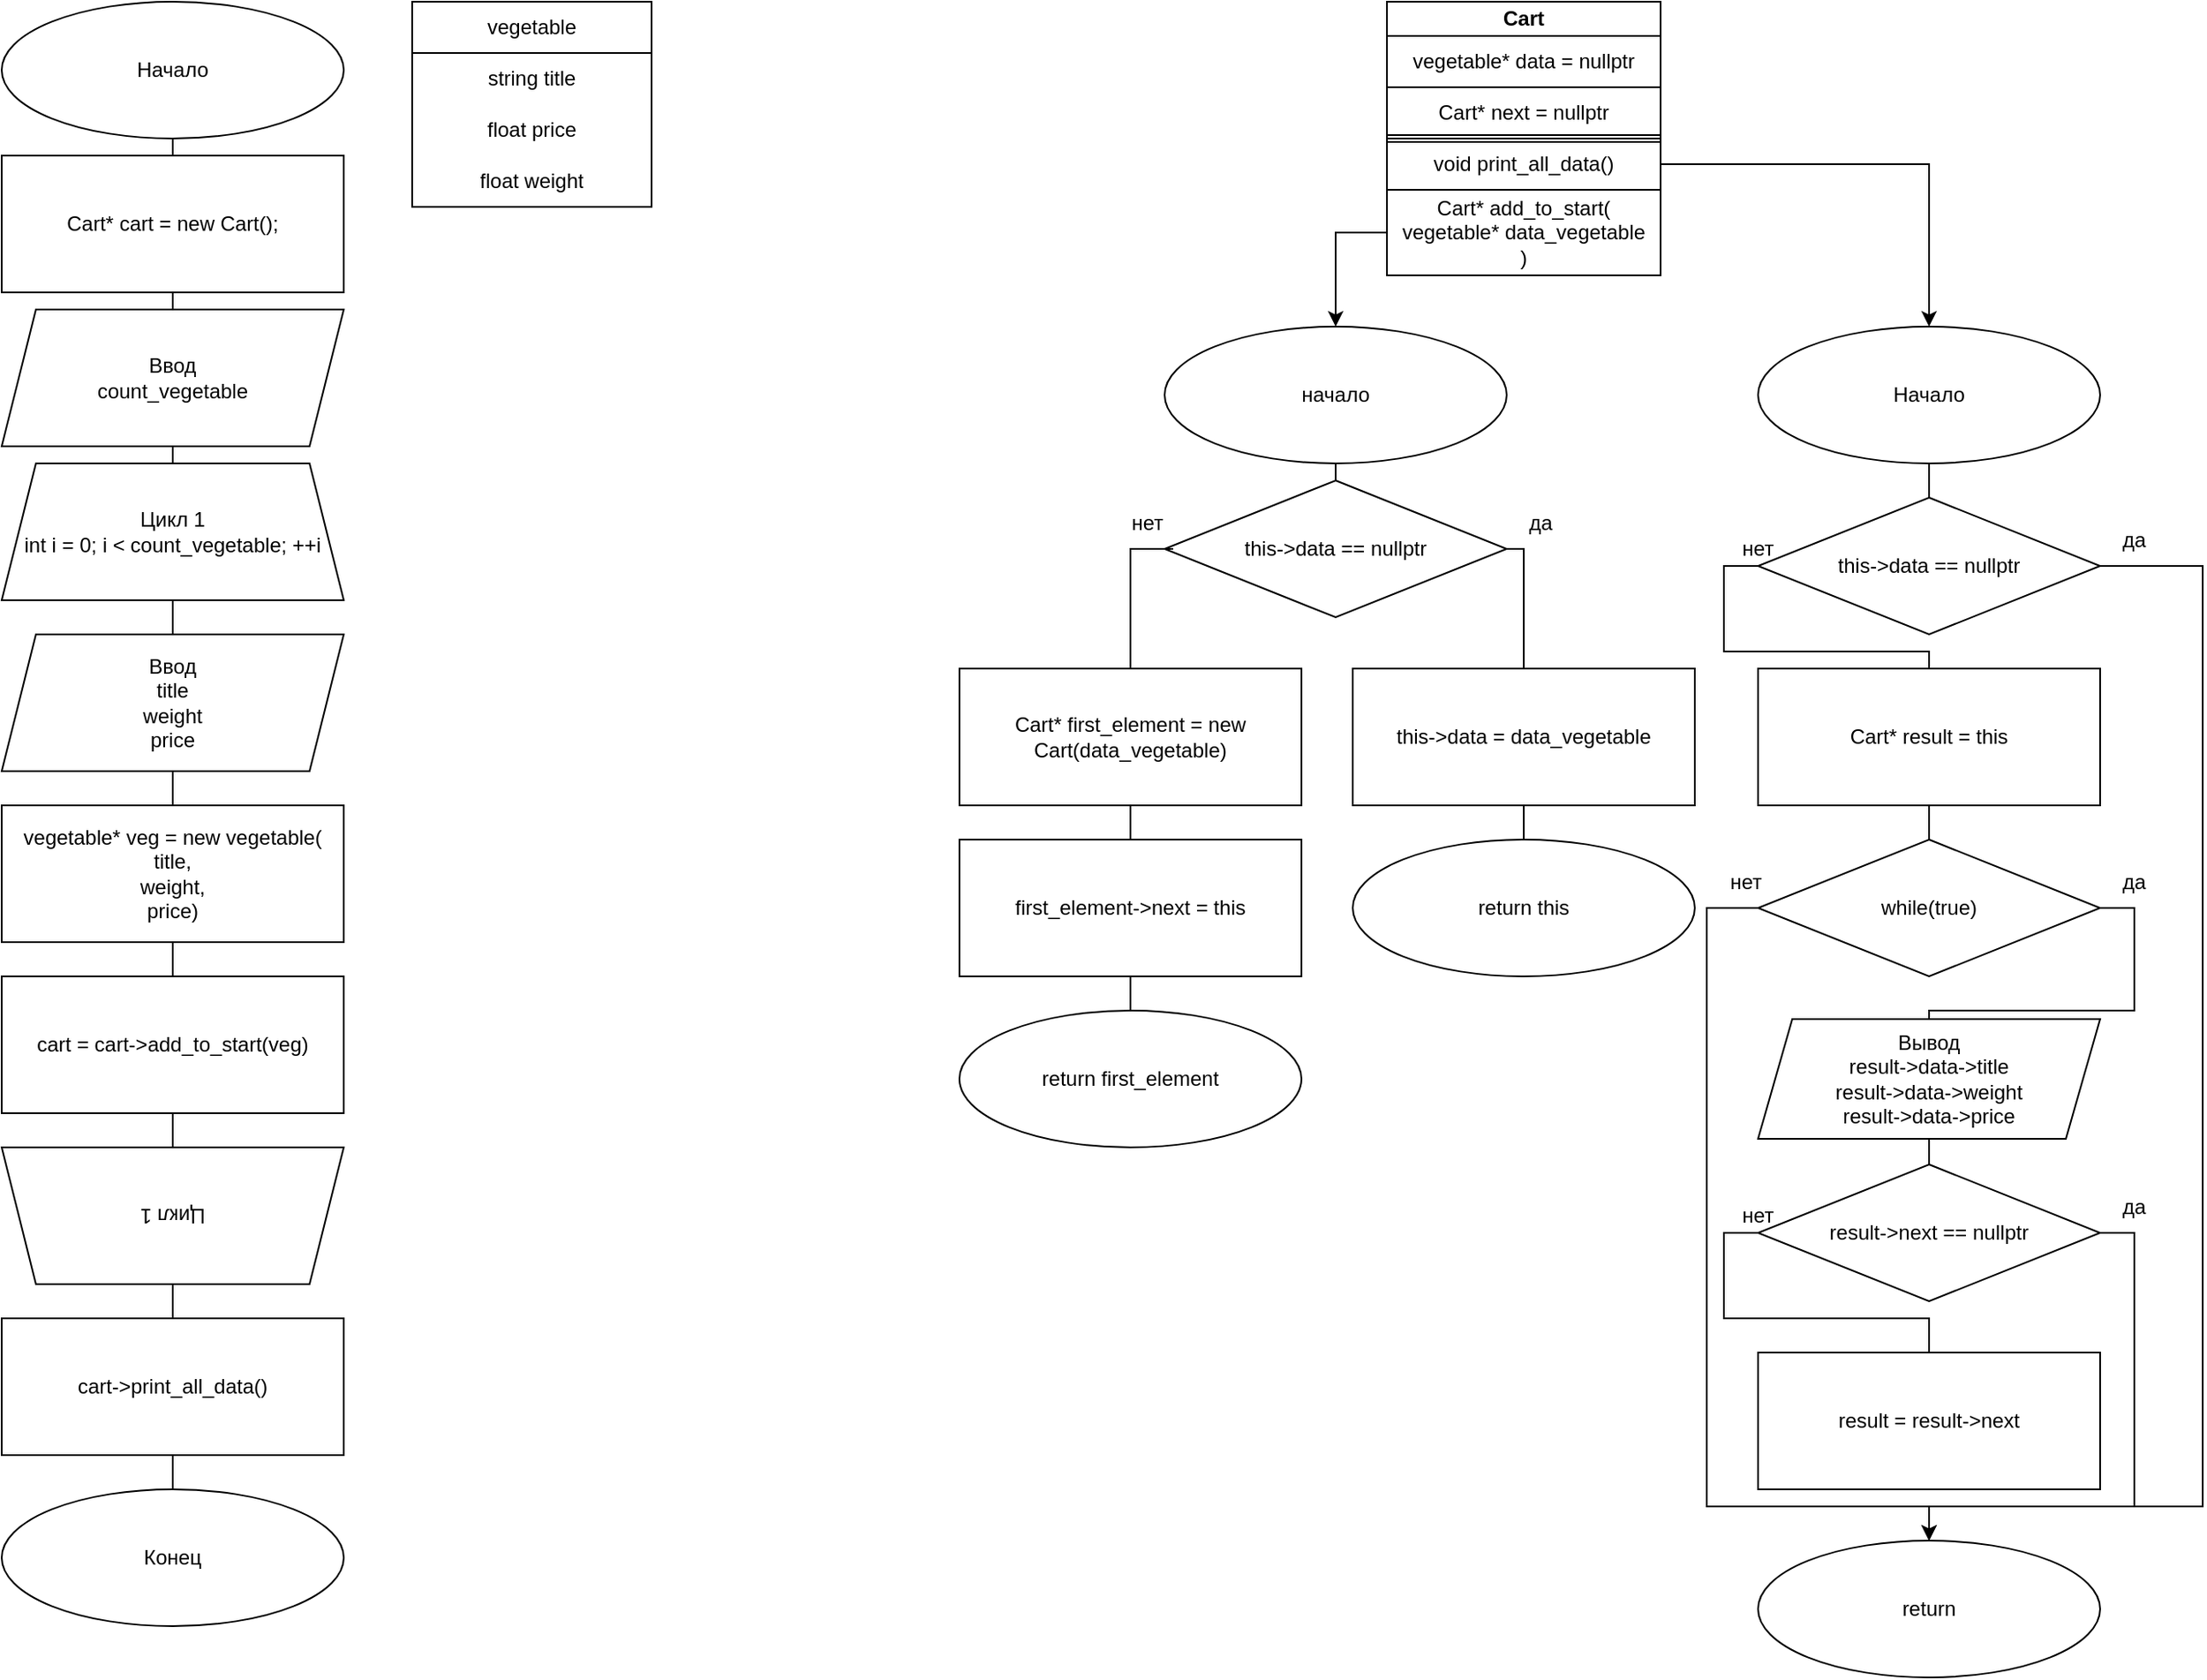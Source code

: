 <mxfile version="20.8.20" type="device"><diagram name="Page-1" id="EkD_ioALcw5NHy2xXUE6"><mxGraphModel dx="1600" dy="946" grid="1" gridSize="10" guides="1" tooltips="1" connect="1" arrows="1" fold="1" page="1" pageScale="1" pageWidth="850" pageHeight="1100" math="0" shadow="0"><root><mxCell id="0"/><mxCell id="1" parent="0"/><mxCell id="F2u0unWCke4BVDw1pLv5-13" style="rounded=0;orthogonalLoop=1;jettySize=auto;html=1;exitX=0.5;exitY=1;exitDx=0;exitDy=0;entryX=0.5;entryY=0;entryDx=0;entryDy=0;shape=link;strokeColor=none;" edge="1" parent="1" source="F2u0unWCke4BVDw1pLv5-1" target="F2u0unWCke4BVDw1pLv5-2"><mxGeometry relative="1" as="geometry"/></mxCell><mxCell id="F2u0unWCke4BVDw1pLv5-17" style="edgeStyle=none;rounded=0;orthogonalLoop=1;jettySize=auto;html=1;exitX=0.5;exitY=1;exitDx=0;exitDy=0;entryX=0.5;entryY=0;entryDx=0;entryDy=0;endArrow=none;endFill=0;" edge="1" parent="1" source="F2u0unWCke4BVDw1pLv5-1" target="F2u0unWCke4BVDw1pLv5-2"><mxGeometry relative="1" as="geometry"/></mxCell><mxCell id="F2u0unWCke4BVDw1pLv5-1" value="Начало" style="ellipse;whiteSpace=wrap;html=1;" vertex="1" parent="1"><mxGeometry width="200" height="80" as="geometry"/></mxCell><mxCell id="F2u0unWCke4BVDw1pLv5-18" style="edgeStyle=none;rounded=0;orthogonalLoop=1;jettySize=auto;html=1;exitX=0.5;exitY=1;exitDx=0;exitDy=0;entryX=0.5;entryY=0;entryDx=0;entryDy=0;endArrow=none;endFill=0;" edge="1" parent="1" source="F2u0unWCke4BVDw1pLv5-2" target="F2u0unWCke4BVDw1pLv5-3"><mxGeometry relative="1" as="geometry"/></mxCell><mxCell id="F2u0unWCke4BVDw1pLv5-2" value="Cart* cart = new Cart();" style="rounded=0;whiteSpace=wrap;html=1;" vertex="1" parent="1"><mxGeometry y="90" width="200" height="80" as="geometry"/></mxCell><mxCell id="F2u0unWCke4BVDw1pLv5-19" style="edgeStyle=none;rounded=0;orthogonalLoop=1;jettySize=auto;html=1;exitX=0.5;exitY=1;exitDx=0;exitDy=0;entryX=0.5;entryY=0;entryDx=0;entryDy=0;endArrow=none;endFill=0;" edge="1" parent="1" source="F2u0unWCke4BVDw1pLv5-3" target="F2u0unWCke4BVDw1pLv5-4"><mxGeometry relative="1" as="geometry"/></mxCell><mxCell id="F2u0unWCke4BVDw1pLv5-3" value="Ввод&lt;br&gt;count_vegetable" style="shape=parallelogram;perimeter=parallelogramPerimeter;whiteSpace=wrap;html=1;fixedSize=1;" vertex="1" parent="1"><mxGeometry y="180" width="200" height="80" as="geometry"/></mxCell><mxCell id="F2u0unWCke4BVDw1pLv5-20" style="edgeStyle=none;rounded=0;orthogonalLoop=1;jettySize=auto;html=1;exitX=0.5;exitY=1;exitDx=0;exitDy=0;entryX=0.5;entryY=0;entryDx=0;entryDy=0;endArrow=none;endFill=0;" edge="1" parent="1" source="F2u0unWCke4BVDw1pLv5-4" target="F2u0unWCke4BVDw1pLv5-5"><mxGeometry relative="1" as="geometry"/></mxCell><mxCell id="F2u0unWCke4BVDw1pLv5-4" value="Цикл 1&lt;br&gt;int i = 0; i &amp;lt; count_vegetable; ++i" style="shape=trapezoid;perimeter=trapezoidPerimeter;whiteSpace=wrap;html=1;fixedSize=1;" vertex="1" parent="1"><mxGeometry y="270" width="200" height="80" as="geometry"/></mxCell><mxCell id="F2u0unWCke4BVDw1pLv5-21" style="edgeStyle=none;rounded=0;orthogonalLoop=1;jettySize=auto;html=1;exitX=0.5;exitY=1;exitDx=0;exitDy=0;entryX=0.5;entryY=0;entryDx=0;entryDy=0;endArrow=none;endFill=0;" edge="1" parent="1" source="F2u0unWCke4BVDw1pLv5-5" target="F2u0unWCke4BVDw1pLv5-7"><mxGeometry relative="1" as="geometry"/></mxCell><mxCell id="F2u0unWCke4BVDw1pLv5-5" value="Ввод&lt;br&gt;title&lt;br&gt;weight&lt;br&gt;price" style="shape=parallelogram;perimeter=parallelogramPerimeter;whiteSpace=wrap;html=1;fixedSize=1;" vertex="1" parent="1"><mxGeometry y="370" width="200" height="80" as="geometry"/></mxCell><mxCell id="F2u0unWCke4BVDw1pLv5-22" style="edgeStyle=none;rounded=0;orthogonalLoop=1;jettySize=auto;html=1;exitX=0.5;exitY=1;exitDx=0;exitDy=0;entryX=0.5;entryY=0;entryDx=0;entryDy=0;endArrow=none;endFill=0;" edge="1" parent="1" source="F2u0unWCke4BVDw1pLv5-7" target="F2u0unWCke4BVDw1pLv5-8"><mxGeometry relative="1" as="geometry"/></mxCell><mxCell id="F2u0unWCke4BVDw1pLv5-7" value="vegetable* veg = new vegetable(&lt;br&gt;&lt;div&gt;title,&lt;/div&gt;&lt;div&gt;weight,&lt;/div&gt;&lt;div&gt;price)&lt;/div&gt;" style="rounded=0;whiteSpace=wrap;html=1;" vertex="1" parent="1"><mxGeometry y="470" width="200" height="80" as="geometry"/></mxCell><mxCell id="F2u0unWCke4BVDw1pLv5-23" style="edgeStyle=none;rounded=0;orthogonalLoop=1;jettySize=auto;html=1;exitX=0.5;exitY=1;exitDx=0;exitDy=0;entryX=0.5;entryY=1;entryDx=0;entryDy=0;endArrow=none;endFill=0;" edge="1" parent="1" source="F2u0unWCke4BVDw1pLv5-8" target="F2u0unWCke4BVDw1pLv5-9"><mxGeometry relative="1" as="geometry"/></mxCell><mxCell id="F2u0unWCke4BVDw1pLv5-8" value="cart = cart-&amp;gt;add_to_start(veg)" style="rounded=0;whiteSpace=wrap;html=1;" vertex="1" parent="1"><mxGeometry y="570" width="200" height="80" as="geometry"/></mxCell><mxCell id="F2u0unWCke4BVDw1pLv5-24" style="edgeStyle=none;rounded=0;orthogonalLoop=1;jettySize=auto;html=1;exitX=0.5;exitY=0;exitDx=0;exitDy=0;entryX=0.5;entryY=0;entryDx=0;entryDy=0;endArrow=none;endFill=0;" edge="1" parent="1" source="F2u0unWCke4BVDw1pLv5-9" target="F2u0unWCke4BVDw1pLv5-10"><mxGeometry relative="1" as="geometry"/></mxCell><mxCell id="F2u0unWCke4BVDw1pLv5-25" style="edgeStyle=none;rounded=0;orthogonalLoop=1;jettySize=auto;html=1;exitX=0.5;exitY=1;exitDx=0;exitDy=0;entryX=0.5;entryY=0;entryDx=0;entryDy=0;endArrow=none;endFill=0;" edge="1" parent="1" source="F2u0unWCke4BVDw1pLv5-10" target="F2u0unWCke4BVDw1pLv5-12"><mxGeometry relative="1" as="geometry"/></mxCell><mxCell id="F2u0unWCke4BVDw1pLv5-10" value="cart-&amp;gt;print_all_data()" style="rounded=0;whiteSpace=wrap;html=1;" vertex="1" parent="1"><mxGeometry y="770" width="200" height="80" as="geometry"/></mxCell><mxCell id="F2u0unWCke4BVDw1pLv5-12" value="Конец" style="ellipse;whiteSpace=wrap;html=1;" vertex="1" parent="1"><mxGeometry y="870" width="200" height="80" as="geometry"/></mxCell><mxCell id="F2u0unWCke4BVDw1pLv5-9" value="Цикл 1" style="shape=trapezoid;perimeter=trapezoidPerimeter;whiteSpace=wrap;html=1;fixedSize=1;rotation=-180;flipH=1;flipV=0;" vertex="1" parent="1"><mxGeometry y="670" width="200" height="80" as="geometry"/></mxCell><mxCell id="F2u0unWCke4BVDw1pLv5-27" value="vegetable" style="swimlane;fontStyle=0;childLayout=stackLayout;horizontal=1;startSize=30;horizontalStack=0;resizeParent=1;resizeParentMax=0;resizeLast=0;collapsible=1;marginBottom=0;whiteSpace=wrap;html=1;" vertex="1" parent="1"><mxGeometry x="240" width="140" height="120" as="geometry"><mxRectangle x="240" width="90" height="30" as="alternateBounds"/></mxGeometry></mxCell><mxCell id="F2u0unWCke4BVDw1pLv5-28" value="string title" style="text;strokeColor=none;fillColor=none;align=center;verticalAlign=middle;spacingLeft=4;spacingRight=4;overflow=hidden;points=[[0,0.5],[1,0.5]];portConstraint=eastwest;rotatable=0;whiteSpace=wrap;html=1;" vertex="1" parent="F2u0unWCke4BVDw1pLv5-27"><mxGeometry y="30" width="140" height="30" as="geometry"/></mxCell><mxCell id="F2u0unWCke4BVDw1pLv5-29" value="float price" style="text;strokeColor=none;fillColor=none;align=center;verticalAlign=middle;spacingLeft=4;spacingRight=4;overflow=hidden;points=[[0,0.5],[1,0.5]];portConstraint=eastwest;rotatable=0;whiteSpace=wrap;html=1;" vertex="1" parent="F2u0unWCke4BVDw1pLv5-27"><mxGeometry y="60" width="140" height="30" as="geometry"/></mxCell><mxCell id="F2u0unWCke4BVDw1pLv5-30" value="float weight" style="text;strokeColor=none;fillColor=none;align=center;verticalAlign=middle;spacingLeft=4;spacingRight=4;overflow=hidden;points=[[0,0.5],[1,0.5]];portConstraint=eastwest;rotatable=0;whiteSpace=wrap;html=1;" vertex="1" parent="F2u0unWCke4BVDw1pLv5-27"><mxGeometry y="90" width="140" height="30" as="geometry"/></mxCell><mxCell id="F2u0unWCke4BVDw1pLv5-33" value="Cart" style="swimlane;whiteSpace=wrap;html=1;startSize=20;" vertex="1" parent="1"><mxGeometry x="810" width="160" height="160" as="geometry"/></mxCell><mxCell id="F2u0unWCke4BVDw1pLv5-34" value="vegetable* data = nullptr" style="rounded=0;whiteSpace=wrap;html=1;" vertex="1" parent="F2u0unWCke4BVDw1pLv5-33"><mxGeometry y="20" width="160" height="30" as="geometry"/></mxCell><mxCell id="F2u0unWCke4BVDw1pLv5-35" value="Cart* next = nullptr" style="rounded=0;whiteSpace=wrap;html=1;" vertex="1" parent="F2u0unWCke4BVDw1pLv5-33"><mxGeometry y="50" width="160" height="30" as="geometry"/></mxCell><mxCell id="F2u0unWCke4BVDw1pLv5-37" value="void print_all_data()" style="rounded=0;whiteSpace=wrap;html=1;" vertex="1" parent="F2u0unWCke4BVDw1pLv5-33"><mxGeometry y="80" width="160" height="30" as="geometry"/></mxCell><mxCell id="F2u0unWCke4BVDw1pLv5-43" value="" style="shape=link;html=1;rounded=0;fontColor=#000000;endArrow=none;endFill=0;entryX=1;entryY=0;entryDx=0;entryDy=0;exitX=0;exitY=0;exitDx=0;exitDy=0;" edge="1" parent="F2u0unWCke4BVDw1pLv5-33" source="F2u0unWCke4BVDw1pLv5-37"><mxGeometry width="100" relative="1" as="geometry"><mxPoint x="20" y="80" as="sourcePoint"/><mxPoint x="160" y="80" as="targetPoint"/></mxGeometry></mxCell><mxCell id="F2u0unWCke4BVDw1pLv5-38" value="&lt;div&gt;Cart* add_to_start(&lt;/div&gt;&lt;div&gt;vegetable* data_vegetable&lt;/div&gt;&lt;div&gt;)&lt;/div&gt;" style="rounded=0;whiteSpace=wrap;html=1;" vertex="1" parent="F2u0unWCke4BVDw1pLv5-33"><mxGeometry y="110" width="160" height="50" as="geometry"/></mxCell><mxCell id="F2u0unWCke4BVDw1pLv5-57" style="edgeStyle=none;rounded=0;orthogonalLoop=1;jettySize=auto;html=1;exitX=0.5;exitY=1;exitDx=0;exitDy=0;entryX=0.5;entryY=0;entryDx=0;entryDy=0;fontColor=#000000;endArrow=none;endFill=0;" edge="1" parent="1" source="F2u0unWCke4BVDw1pLv5-48" target="F2u0unWCke4BVDw1pLv5-49"><mxGeometry relative="1" as="geometry"/></mxCell><mxCell id="F2u0unWCke4BVDw1pLv5-48" value="начало" style="ellipse;whiteSpace=wrap;html=1;labelBackgroundColor=none;labelBorderColor=none;fontColor=#000000;" vertex="1" parent="1"><mxGeometry x="680" y="190" width="200" height="80" as="geometry"/></mxCell><mxCell id="F2u0unWCke4BVDw1pLv5-66" style="edgeStyle=orthogonalEdgeStyle;rounded=0;orthogonalLoop=1;jettySize=auto;html=1;exitX=1;exitY=0.5;exitDx=0;exitDy=0;entryX=0.5;entryY=0;entryDx=0;entryDy=0;fontColor=#000000;endArrow=none;endFill=0;elbow=vertical;" edge="1" parent="1" source="F2u0unWCke4BVDw1pLv5-49" target="F2u0unWCke4BVDw1pLv5-50"><mxGeometry relative="1" as="geometry"><Array as="points"><mxPoint x="890" y="320"/></Array></mxGeometry></mxCell><mxCell id="F2u0unWCke4BVDw1pLv5-49" value="this-&amp;gt;data == nullptr" style="rhombus;whiteSpace=wrap;html=1;labelBackgroundColor=none;labelBorderColor=none;fontColor=#000000;" vertex="1" parent="1"><mxGeometry x="680" y="280" width="200" height="80" as="geometry"/></mxCell><mxCell id="F2u0unWCke4BVDw1pLv5-62" style="edgeStyle=none;rounded=0;orthogonalLoop=1;jettySize=auto;html=1;exitX=0.5;exitY=1;exitDx=0;exitDy=0;entryX=0.5;entryY=0;entryDx=0;entryDy=0;fontColor=#000000;endArrow=none;endFill=0;elbow=vertical;" edge="1" parent="1" source="F2u0unWCke4BVDw1pLv5-50" target="F2u0unWCke4BVDw1pLv5-54"><mxGeometry relative="1" as="geometry"/></mxCell><mxCell id="F2u0unWCke4BVDw1pLv5-50" value="this-&amp;gt;data = data_vegetable" style="rounded=0;whiteSpace=wrap;html=1;labelBackgroundColor=none;labelBorderColor=none;fontColor=#000000;" vertex="1" parent="1"><mxGeometry x="790" y="390" width="200" height="80" as="geometry"/></mxCell><mxCell id="4xajRH1SV62KbejZrKV_-46" style="edgeStyle=none;rounded=0;orthogonalLoop=1;jettySize=auto;html=1;exitX=0.5;exitY=1;exitDx=0;exitDy=0;entryX=0.5;entryY=0;entryDx=0;entryDy=0;fontColor=#000000;startArrow=none;startFill=0;endArrow=none;endFill=0;elbow=vertical;" edge="1" parent="1" source="F2u0unWCke4BVDw1pLv5-51" target="F2u0unWCke4BVDw1pLv5-55"><mxGeometry relative="1" as="geometry"/></mxCell><mxCell id="F2u0unWCke4BVDw1pLv5-51" value="Cart* first_element = new Cart(data_vegetable)" style="rounded=0;whiteSpace=wrap;html=1;labelBackgroundColor=none;labelBorderColor=none;fontColor=#000000;" vertex="1" parent="1"><mxGeometry x="560" y="390" width="200" height="80" as="geometry"/></mxCell><mxCell id="F2u0unWCke4BVDw1pLv5-54" value="return this" style="ellipse;whiteSpace=wrap;html=1;labelBackgroundColor=none;labelBorderColor=none;fontColor=#000000;" vertex="1" parent="1"><mxGeometry x="790" y="490" width="200" height="80" as="geometry"/></mxCell><mxCell id="4xajRH1SV62KbejZrKV_-47" style="edgeStyle=none;rounded=0;orthogonalLoop=1;jettySize=auto;html=1;exitX=0.5;exitY=1;exitDx=0;exitDy=0;entryX=0.5;entryY=0;entryDx=0;entryDy=0;fontColor=#000000;startArrow=none;startFill=0;endArrow=none;endFill=0;elbow=vertical;" edge="1" parent="1" source="F2u0unWCke4BVDw1pLv5-55" target="F2u0unWCke4BVDw1pLv5-56"><mxGeometry relative="1" as="geometry"/></mxCell><mxCell id="F2u0unWCke4BVDw1pLv5-55" value="first_element-&amp;gt;next = this" style="rounded=0;whiteSpace=wrap;html=1;labelBackgroundColor=none;labelBorderColor=none;fontColor=#000000;" vertex="1" parent="1"><mxGeometry x="560" y="490" width="200" height="80" as="geometry"/></mxCell><mxCell id="F2u0unWCke4BVDw1pLv5-56" value="return first_element" style="ellipse;whiteSpace=wrap;html=1;labelBackgroundColor=none;labelBorderColor=none;fontColor=#000000;" vertex="1" parent="1"><mxGeometry x="560" y="590" width="200" height="80" as="geometry"/></mxCell><mxCell id="4xajRH1SV62KbejZrKV_-13" style="edgeStyle=none;rounded=0;orthogonalLoop=1;jettySize=auto;html=1;exitX=0.5;exitY=1;exitDx=0;exitDy=0;entryX=0.5;entryY=0;entryDx=0;entryDy=0;fontColor=#000000;endArrow=none;endFill=0;elbow=vertical;" edge="1" parent="1" source="4xajRH1SV62KbejZrKV_-1" target="4xajRH1SV62KbejZrKV_-4"><mxGeometry relative="1" as="geometry"/></mxCell><mxCell id="4xajRH1SV62KbejZrKV_-1" value="Начало" style="ellipse;whiteSpace=wrap;html=1;labelBackgroundColor=none;labelBorderColor=none;fontColor=#000000;" vertex="1" parent="1"><mxGeometry x="1027" y="190" width="200" height="80" as="geometry"/></mxCell><mxCell id="4xajRH1SV62KbejZrKV_-17" style="edgeStyle=orthogonalEdgeStyle;rounded=0;orthogonalLoop=1;jettySize=auto;html=1;exitX=1;exitY=0.5;exitDx=0;exitDy=0;entryX=0.5;entryY=0.25;entryDx=0;entryDy=0;entryPerimeter=0;fontColor=#000000;endArrow=none;endFill=0;elbow=vertical;" edge="1" parent="1" source="4xajRH1SV62KbejZrKV_-4" target="4xajRH1SV62KbejZrKV_-12"><mxGeometry relative="1" as="geometry"><Array as="points"><mxPoint x="1287" y="330"/><mxPoint x="1287" y="880"/><mxPoint x="1127" y="880"/></Array></mxGeometry></mxCell><mxCell id="4xajRH1SV62KbejZrKV_-4" value="this-&amp;gt;data == nullptr" style="rhombus;whiteSpace=wrap;html=1;labelBackgroundColor=none;labelBorderColor=none;fontColor=#000000;" vertex="1" parent="1"><mxGeometry x="1027" y="290" width="200" height="80" as="geometry"/></mxCell><mxCell id="4xajRH1SV62KbejZrKV_-14" style="edgeStyle=none;rounded=0;orthogonalLoop=1;jettySize=auto;html=1;exitX=0.5;exitY=1;exitDx=0;exitDy=0;entryX=0.5;entryY=0;entryDx=0;entryDy=0;fontColor=#000000;endArrow=none;endFill=0;elbow=vertical;" edge="1" parent="1" source="4xajRH1SV62KbejZrKV_-6" target="4xajRH1SV62KbejZrKV_-7"><mxGeometry relative="1" as="geometry"/></mxCell><mxCell id="4xajRH1SV62KbejZrKV_-20" style="edgeStyle=orthogonalEdgeStyle;rounded=0;orthogonalLoop=1;jettySize=auto;html=1;exitX=0.5;exitY=0;exitDx=0;exitDy=0;entryX=0;entryY=0.5;entryDx=0;entryDy=0;fontColor=#000000;endArrow=none;endFill=0;elbow=vertical;" edge="1" parent="1" source="4xajRH1SV62KbejZrKV_-6" target="4xajRH1SV62KbejZrKV_-4"><mxGeometry relative="1" as="geometry"><Array as="points"><mxPoint x="1127" y="380"/><mxPoint x="1007" y="380"/><mxPoint x="1007" y="330"/></Array></mxGeometry></mxCell><mxCell id="4xajRH1SV62KbejZrKV_-6" value="Cart* result = this" style="rounded=0;whiteSpace=wrap;html=1;labelBackgroundColor=none;labelBorderColor=none;fontColor=#000000;" vertex="1" parent="1"><mxGeometry x="1027" y="390" width="200" height="80" as="geometry"/></mxCell><mxCell id="4xajRH1SV62KbejZrKV_-21" style="edgeStyle=orthogonalEdgeStyle;rounded=0;orthogonalLoop=1;jettySize=auto;html=1;exitX=1;exitY=0.5;exitDx=0;exitDy=0;entryX=0.5;entryY=0;entryDx=0;entryDy=0;fontColor=#000000;endArrow=none;endFill=0;elbow=vertical;" edge="1" parent="1" source="4xajRH1SV62KbejZrKV_-7" target="4xajRH1SV62KbejZrKV_-9"><mxGeometry relative="1" as="geometry"/></mxCell><mxCell id="4xajRH1SV62KbejZrKV_-25" style="edgeStyle=orthogonalEdgeStyle;rounded=0;orthogonalLoop=1;jettySize=auto;html=1;exitX=0;exitY=0.5;exitDx=0;exitDy=0;entryX=0.5;entryY=0;entryDx=0;entryDy=0;fontColor=#000000;endArrow=classic;endFill=1;elbow=vertical;" edge="1" parent="1" source="4xajRH1SV62KbejZrKV_-7" target="4xajRH1SV62KbejZrKV_-12"><mxGeometry relative="1" as="geometry"><Array as="points"><mxPoint x="997" y="530"/><mxPoint x="997" y="880"/><mxPoint x="1127" y="880"/></Array></mxGeometry></mxCell><mxCell id="4xajRH1SV62KbejZrKV_-7" value="while(true)" style="rhombus;whiteSpace=wrap;html=1;labelBackgroundColor=none;labelBorderColor=none;fontColor=#000000;" vertex="1" parent="1"><mxGeometry x="1027" y="490" width="200" height="80" as="geometry"/></mxCell><mxCell id="4xajRH1SV62KbejZrKV_-28" style="edgeStyle=none;rounded=0;orthogonalLoop=1;jettySize=auto;html=1;exitX=0.5;exitY=1;exitDx=0;exitDy=0;entryX=0.5;entryY=0;entryDx=0;entryDy=0;fontColor=#000000;startArrow=none;startFill=0;endArrow=none;endFill=0;elbow=vertical;" edge="1" parent="1" source="4xajRH1SV62KbejZrKV_-9" target="4xajRH1SV62KbejZrKV_-10"><mxGeometry relative="1" as="geometry"/></mxCell><mxCell id="4xajRH1SV62KbejZrKV_-9" value="&lt;div&gt;Вывод&lt;/div&gt;&lt;div&gt;result-&amp;gt;data-&amp;gt;title&lt;/div&gt;&lt;div&gt;result-&amp;gt;data-&amp;gt;weight&lt;br&gt;result-&amp;gt;data-&amp;gt;price&lt;br&gt;&lt;/div&gt;" style="shape=parallelogram;perimeter=parallelogramPerimeter;whiteSpace=wrap;html=1;fixedSize=1;labelBackgroundColor=none;labelBorderColor=none;fontColor=#000000;" vertex="1" parent="1"><mxGeometry x="1027" y="595" width="200" height="70" as="geometry"/></mxCell><mxCell id="4xajRH1SV62KbejZrKV_-26" style="edgeStyle=orthogonalEdgeStyle;rounded=0;orthogonalLoop=1;jettySize=auto;html=1;exitX=1;exitY=0.5;exitDx=0;exitDy=0;entryX=0.5;entryY=0;entryDx=0;entryDy=0;fontColor=#000000;endArrow=classic;endFill=1;elbow=vertical;startArrow=none;startFill=0;" edge="1" parent="1" source="4xajRH1SV62KbejZrKV_-10" target="4xajRH1SV62KbejZrKV_-12"><mxGeometry relative="1" as="geometry"><Array as="points"><mxPoint x="1247" y="720"/><mxPoint x="1247" y="880"/><mxPoint x="1127" y="880"/></Array></mxGeometry></mxCell><mxCell id="4xajRH1SV62KbejZrKV_-10" value="result-&amp;gt;next == nullptr" style="rhombus;whiteSpace=wrap;html=1;labelBackgroundColor=none;labelBorderColor=none;fontColor=#000000;" vertex="1" parent="1"><mxGeometry x="1027" y="680" width="200" height="80" as="geometry"/></mxCell><mxCell id="4xajRH1SV62KbejZrKV_-35" style="edgeStyle=orthogonalEdgeStyle;rounded=0;orthogonalLoop=1;jettySize=auto;html=1;exitX=0.5;exitY=0;exitDx=0;exitDy=0;entryX=0;entryY=0.5;entryDx=0;entryDy=0;fontColor=#000000;startArrow=none;startFill=0;endArrow=none;endFill=0;elbow=vertical;" edge="1" parent="1" source="4xajRH1SV62KbejZrKV_-11" target="4xajRH1SV62KbejZrKV_-10"><mxGeometry relative="1" as="geometry"/></mxCell><mxCell id="4xajRH1SV62KbejZrKV_-11" value="result = result-&amp;gt;next" style="rounded=0;whiteSpace=wrap;html=1;labelBackgroundColor=none;labelBorderColor=none;fontColor=#000000;" vertex="1" parent="1"><mxGeometry x="1027" y="790" width="200" height="80" as="geometry"/></mxCell><mxCell id="4xajRH1SV62KbejZrKV_-12" value="return " style="ellipse;whiteSpace=wrap;html=1;labelBackgroundColor=none;labelBorderColor=none;fontColor=#000000;" vertex="1" parent="1"><mxGeometry x="1027" y="900" width="200" height="80" as="geometry"/></mxCell><mxCell id="4xajRH1SV62KbejZrKV_-29" value="да" style="text;html=1;strokeColor=none;fillColor=none;align=center;verticalAlign=middle;whiteSpace=wrap;rounded=0;fontColor=#000000;" vertex="1" parent="1"><mxGeometry x="1217" y="500" width="60" height="30" as="geometry"/></mxCell><mxCell id="4xajRH1SV62KbejZrKV_-30" value="нет" style="text;html=1;strokeColor=none;fillColor=none;align=center;verticalAlign=middle;whiteSpace=wrap;rounded=0;fontColor=#000000;" vertex="1" parent="1"><mxGeometry x="990" y="500" width="60" height="30" as="geometry"/></mxCell><mxCell id="4xajRH1SV62KbejZrKV_-31" value="да" style="text;html=1;strokeColor=none;fillColor=none;align=center;verticalAlign=middle;whiteSpace=wrap;rounded=0;fontColor=#000000;" vertex="1" parent="1"><mxGeometry x="1217" y="690" width="60" height="30" as="geometry"/></mxCell><mxCell id="4xajRH1SV62KbejZrKV_-36" value="нет" style="text;html=1;strokeColor=none;fillColor=none;align=center;verticalAlign=middle;whiteSpace=wrap;rounded=0;fontColor=#000000;" vertex="1" parent="1"><mxGeometry x="997" y="695" width="60" height="30" as="geometry"/></mxCell><mxCell id="4xajRH1SV62KbejZrKV_-37" value="нет" style="text;html=1;strokeColor=none;fillColor=none;align=center;verticalAlign=middle;whiteSpace=wrap;rounded=0;fontColor=#000000;" vertex="1" parent="1"><mxGeometry x="997" y="305" width="60" height="30" as="geometry"/></mxCell><mxCell id="4xajRH1SV62KbejZrKV_-38" value="да" style="text;html=1;strokeColor=none;fillColor=none;align=center;verticalAlign=middle;whiteSpace=wrap;rounded=0;fontColor=#000000;" vertex="1" parent="1"><mxGeometry x="1217" y="300" width="60" height="30" as="geometry"/></mxCell><mxCell id="4xajRH1SV62KbejZrKV_-39" value="да" style="text;html=1;strokeColor=none;fillColor=none;align=center;verticalAlign=middle;whiteSpace=wrap;rounded=0;fontColor=#000000;" vertex="1" parent="1"><mxGeometry x="870" y="290" width="60" height="30" as="geometry"/></mxCell><mxCell id="4xajRH1SV62KbejZrKV_-45" style="edgeStyle=orthogonalEdgeStyle;rounded=0;orthogonalLoop=1;jettySize=auto;html=1;exitX=0.75;exitY=1;exitDx=0;exitDy=0;fontColor=#000000;startArrow=none;startFill=0;endArrow=none;endFill=0;elbow=vertical;" edge="1" parent="1" source="4xajRH1SV62KbejZrKV_-40" target="F2u0unWCke4BVDw1pLv5-51"><mxGeometry relative="1" as="geometry"><Array as="points"><mxPoint x="660" y="320"/></Array></mxGeometry></mxCell><mxCell id="4xajRH1SV62KbejZrKV_-40" value="нет" style="text;html=1;strokeColor=none;fillColor=none;align=center;verticalAlign=middle;whiteSpace=wrap;rounded=0;fontColor=#000000;" vertex="1" parent="1"><mxGeometry x="640" y="290" width="60" height="30" as="geometry"/></mxCell><mxCell id="4xajRH1SV62KbejZrKV_-41" style="edgeStyle=orthogonalEdgeStyle;rounded=0;orthogonalLoop=1;jettySize=auto;html=1;exitX=0;exitY=0.5;exitDx=0;exitDy=0;entryX=0.5;entryY=0;entryDx=0;entryDy=0;fontColor=#000000;startArrow=none;startFill=0;endArrow=classic;endFill=1;elbow=vertical;" edge="1" parent="1" source="F2u0unWCke4BVDw1pLv5-38" target="F2u0unWCke4BVDw1pLv5-48"><mxGeometry relative="1" as="geometry"/></mxCell><mxCell id="4xajRH1SV62KbejZrKV_-42" style="edgeStyle=orthogonalEdgeStyle;rounded=0;orthogonalLoop=1;jettySize=auto;html=1;exitX=1;exitY=0.5;exitDx=0;exitDy=0;entryX=0.5;entryY=0;entryDx=0;entryDy=0;fontColor=#000000;startArrow=none;startFill=0;endArrow=classic;endFill=1;elbow=vertical;" edge="1" parent="1" source="F2u0unWCke4BVDw1pLv5-37" target="4xajRH1SV62KbejZrKV_-1"><mxGeometry relative="1" as="geometry"/></mxCell></root></mxGraphModel></diagram></mxfile>